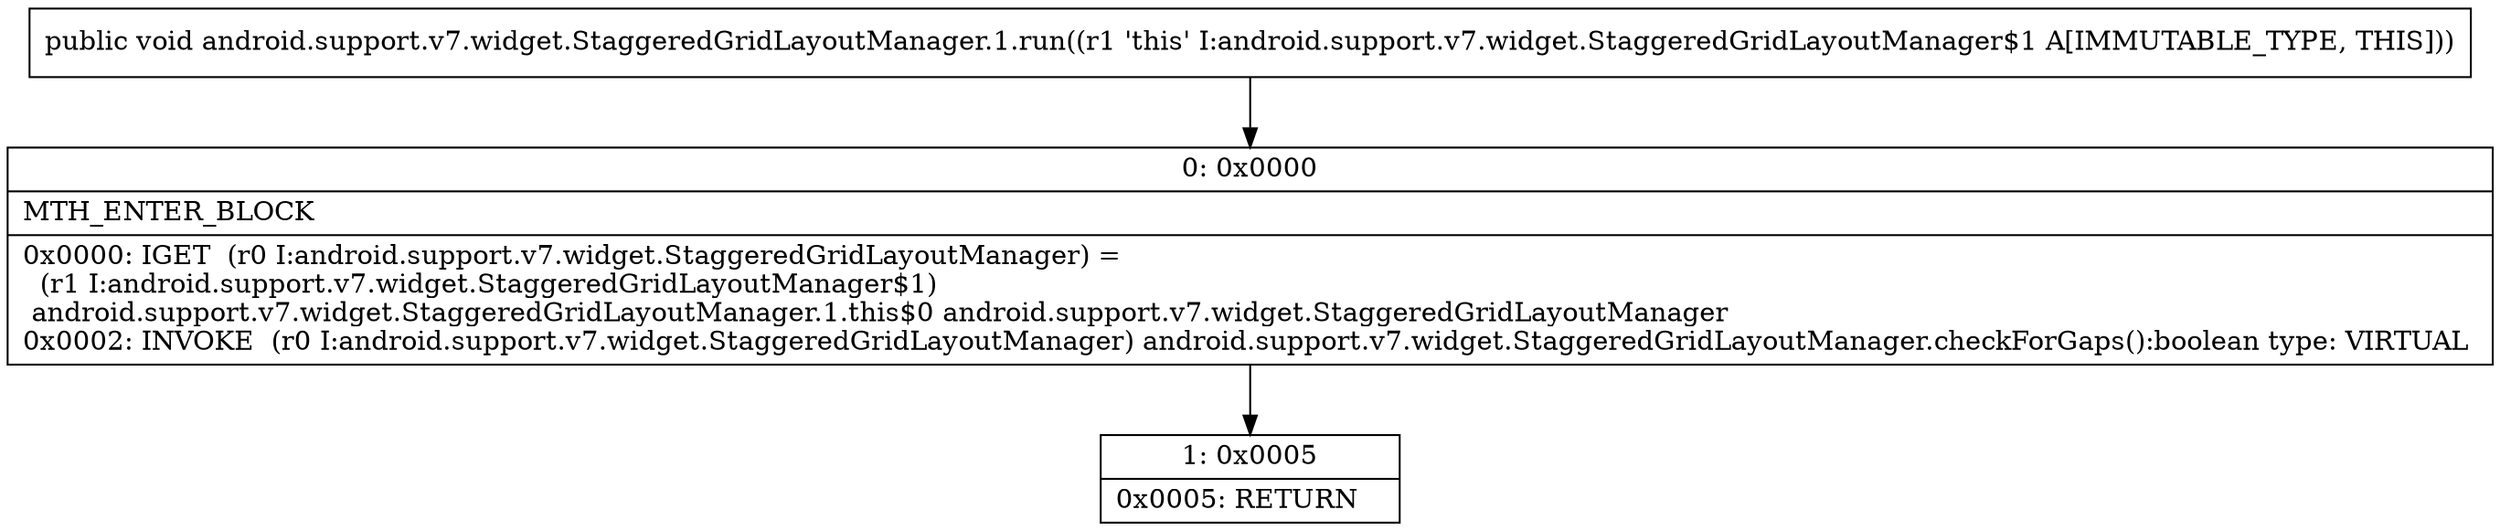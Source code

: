 digraph "CFG forandroid.support.v7.widget.StaggeredGridLayoutManager.1.run()V" {
Node_0 [shape=record,label="{0\:\ 0x0000|MTH_ENTER_BLOCK\l|0x0000: IGET  (r0 I:android.support.v7.widget.StaggeredGridLayoutManager) = \l  (r1 I:android.support.v7.widget.StaggeredGridLayoutManager$1)\l android.support.v7.widget.StaggeredGridLayoutManager.1.this$0 android.support.v7.widget.StaggeredGridLayoutManager \l0x0002: INVOKE  (r0 I:android.support.v7.widget.StaggeredGridLayoutManager) android.support.v7.widget.StaggeredGridLayoutManager.checkForGaps():boolean type: VIRTUAL \l}"];
Node_1 [shape=record,label="{1\:\ 0x0005|0x0005: RETURN   \l}"];
MethodNode[shape=record,label="{public void android.support.v7.widget.StaggeredGridLayoutManager.1.run((r1 'this' I:android.support.v7.widget.StaggeredGridLayoutManager$1 A[IMMUTABLE_TYPE, THIS])) }"];
MethodNode -> Node_0;
Node_0 -> Node_1;
}

